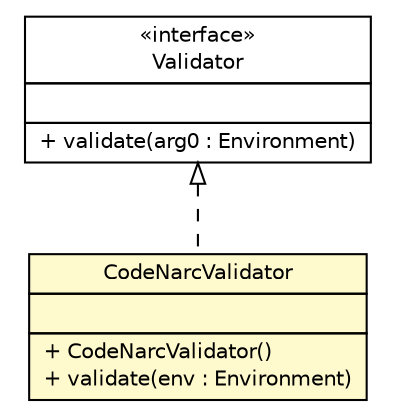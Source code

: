 #!/usr/local/bin/dot
#
# Class diagram 
# Generated by UMLGraph version 5.1 (http://www.umlgraph.org/)
#

digraph G {
	edge [fontname="Helvetica",fontsize=10,labelfontname="Helvetica",labelfontsize=10];
	node [fontname="Helvetica",fontsize=10,shape=plaintext];
	nodesep=0.25;
	ranksep=0.5;
	// com.qulice.codenarc.CodeNarcValidator
	c3 [label=<<table title="com.qulice.codenarc.CodeNarcValidator" border="0" cellborder="1" cellspacing="0" cellpadding="2" port="p" bgcolor="lemonChiffon" href="./CodeNarcValidator.html">
		<tr><td><table border="0" cellspacing="0" cellpadding="1">
<tr><td align="center" balign="center"> CodeNarcValidator </td></tr>
		</table></td></tr>
		<tr><td><table border="0" cellspacing="0" cellpadding="1">
<tr><td align="left" balign="left">  </td></tr>
		</table></td></tr>
		<tr><td><table border="0" cellspacing="0" cellpadding="1">
<tr><td align="left" balign="left"> + CodeNarcValidator() </td></tr>
<tr><td align="left" balign="left"> + validate(env : Environment) </td></tr>
		</table></td></tr>
		</table>>, fontname="Helvetica", fontcolor="black", fontsize=10.0];
	//com.qulice.codenarc.CodeNarcValidator implements com.qulice.spi.Validator
	c4:p -> c3:p [dir=back,arrowtail=empty,style=dashed];
	// com.qulice.spi.Validator
	c4 [label=<<table title="com.qulice.spi.Validator" border="0" cellborder="1" cellspacing="0" cellpadding="2" port="p" href="http://java.sun.com/j2se/1.4.2/docs/api/com/qulice/spi/Validator.html">
		<tr><td><table border="0" cellspacing="0" cellpadding="1">
<tr><td align="center" balign="center"> &#171;interface&#187; </td></tr>
<tr><td align="center" balign="center"> Validator </td></tr>
		</table></td></tr>
		<tr><td><table border="0" cellspacing="0" cellpadding="1">
<tr><td align="left" balign="left">  </td></tr>
		</table></td></tr>
		<tr><td><table border="0" cellspacing="0" cellpadding="1">
<tr><td align="left" balign="left"> + validate(arg0 : Environment) </td></tr>
		</table></td></tr>
		</table>>, fontname="Helvetica", fontcolor="black", fontsize=10.0];
}

